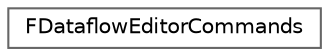 digraph "Graphical Class Hierarchy"
{
 // INTERACTIVE_SVG=YES
 // LATEX_PDF_SIZE
  bgcolor="transparent";
  edge [fontname=Helvetica,fontsize=10,labelfontname=Helvetica,labelfontsize=10];
  node [fontname=Helvetica,fontsize=10,shape=box,height=0.2,width=0.4];
  rankdir="LR";
  Node0 [id="Node000000",label="FDataflowEditorCommands",height=0.2,width=0.4,color="grey40", fillcolor="white", style="filled",URL="$d3/d02/classFDataflowEditorCommands.html",tooltip=" "];
}
